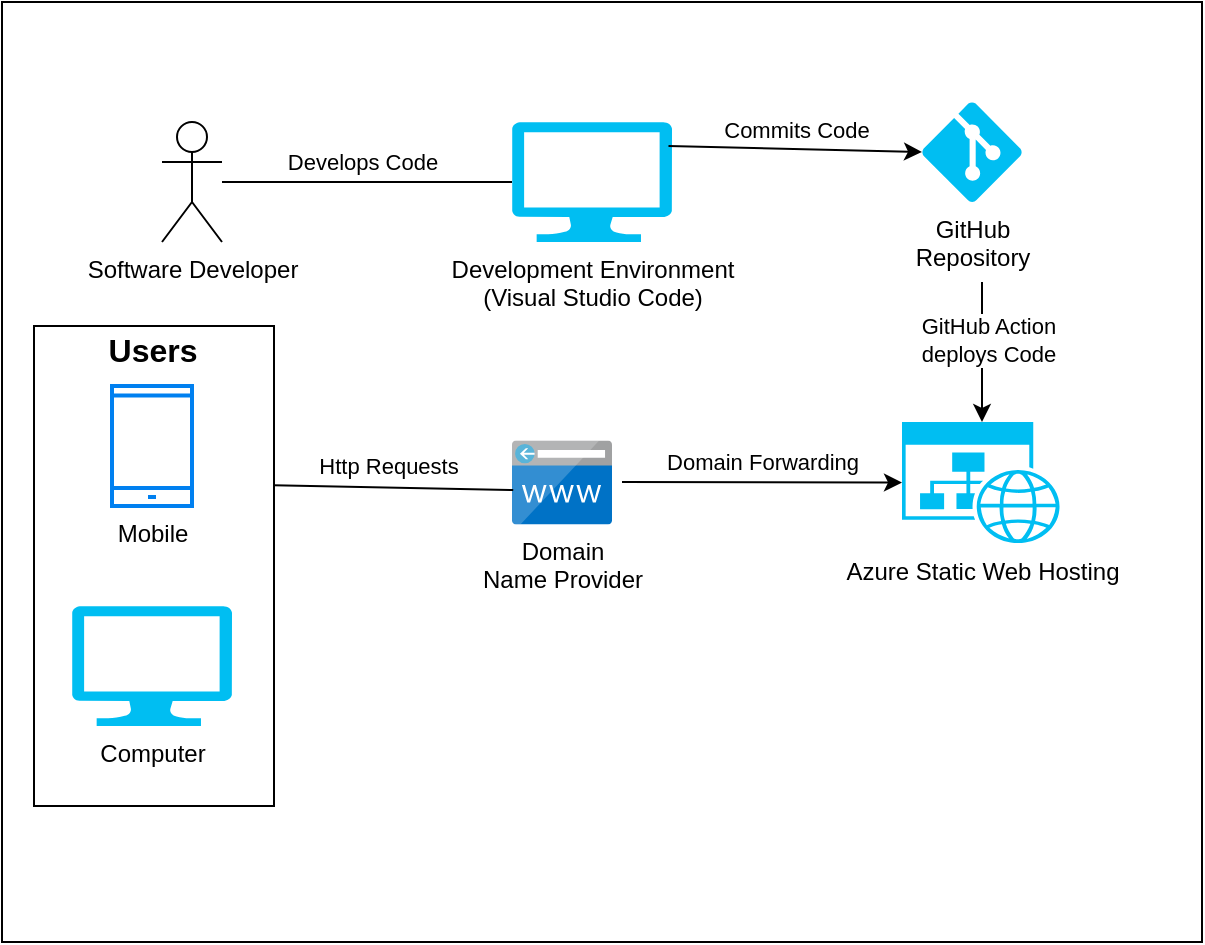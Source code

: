 <mxfile version="22.1.16" type="device">
  <diagram name="Page-1" id="8_hTJTNPzm-TBV7U2eVF">
    <mxGraphModel dx="1050" dy="522" grid="1" gridSize="10" guides="1" tooltips="1" connect="1" arrows="1" fold="1" page="1" pageScale="1" pageWidth="827" pageHeight="1169" math="0" shadow="0">
      <root>
        <mxCell id="0" />
        <mxCell id="1" parent="0" />
        <mxCell id="okxLcLfF9Hd3wLIsB-na-40" value="" style="rounded=0;whiteSpace=wrap;html=1;" vertex="1" parent="1">
          <mxGeometry y="250" width="600" height="470" as="geometry" />
        </mxCell>
        <mxCell id="okxLcLfF9Hd3wLIsB-na-36" value="" style="rounded=0;whiteSpace=wrap;html=1;" vertex="1" parent="1">
          <mxGeometry x="16" y="412" width="120" height="240" as="geometry" />
        </mxCell>
        <mxCell id="okxLcLfF9Hd3wLIsB-na-5" value="Software Developer" style="shape=umlActor;verticalLabelPosition=bottom;verticalAlign=top;html=1;outlineConnect=0;" vertex="1" parent="1">
          <mxGeometry x="80" y="310" width="30" height="60" as="geometry" />
        </mxCell>
        <mxCell id="okxLcLfF9Hd3wLIsB-na-7" value="Development Environment&lt;br&gt;(Visual Studio Code)" style="verticalLabelPosition=bottom;html=1;verticalAlign=top;align=center;strokeColor=none;fillColor=#00BEF2;shape=mxgraph.azure.computer;pointerEvents=1;" vertex="1" parent="1">
          <mxGeometry x="255" y="310" width="80" height="60" as="geometry" />
        </mxCell>
        <mxCell id="okxLcLfF9Hd3wLIsB-na-12" value="GitHub&lt;br&gt;Repository" style="verticalLabelPosition=bottom;html=1;verticalAlign=top;align=center;strokeColor=none;fillColor=#00BEF2;shape=mxgraph.azure.git_repository;" vertex="1" parent="1">
          <mxGeometry x="460" y="300" width="50" height="50" as="geometry" />
        </mxCell>
        <mxCell id="okxLcLfF9Hd3wLIsB-na-16" value="Azure Static Web Hosting" style="verticalLabelPosition=bottom;html=1;verticalAlign=top;align=center;strokeColor=none;fillColor=#00BEF2;shape=mxgraph.azure.website_generic;pointerEvents=1;" vertex="1" parent="1">
          <mxGeometry x="450" y="460" width="80" height="60.5" as="geometry" />
        </mxCell>
        <mxCell id="okxLcLfF9Hd3wLIsB-na-17" value="Domain &lt;br&gt;Name Provider" style="image;sketch=0;aspect=fixed;html=1;points=[];align=center;fontSize=12;image=img/lib/mscae/CustomDomain.svg;" vertex="1" parent="1">
          <mxGeometry x="255" y="469.25" width="50" height="42" as="geometry" />
        </mxCell>
        <mxCell id="okxLcLfF9Hd3wLIsB-na-20" value="Mobile" style="html=1;verticalLabelPosition=bottom;align=center;labelBackgroundColor=#ffffff;verticalAlign=top;strokeWidth=2;strokeColor=#0080F0;shadow=0;dashed=0;shape=mxgraph.ios7.icons.smartphone;" vertex="1" parent="1">
          <mxGeometry x="55" y="442" width="40" height="60" as="geometry" />
        </mxCell>
        <mxCell id="okxLcLfF9Hd3wLIsB-na-21" value="Computer" style="verticalLabelPosition=bottom;html=1;verticalAlign=top;align=center;strokeColor=none;fillColor=#00BEF2;shape=mxgraph.azure.computer;pointerEvents=1;" vertex="1" parent="1">
          <mxGeometry x="35" y="552" width="80" height="60" as="geometry" />
        </mxCell>
        <mxCell id="okxLcLfF9Hd3wLIsB-na-22" value="" style="endArrow=none;html=1;rounded=0;entryX=0;entryY=0.5;entryDx=0;entryDy=0;entryPerimeter=0;" edge="1" parent="1" source="okxLcLfF9Hd3wLIsB-na-5" target="okxLcLfF9Hd3wLIsB-na-7">
          <mxGeometry width="50" height="50" relative="1" as="geometry">
            <mxPoint x="160" y="370" as="sourcePoint" />
            <mxPoint x="210" y="320" as="targetPoint" />
          </mxGeometry>
        </mxCell>
        <mxCell id="okxLcLfF9Hd3wLIsB-na-23" value="Develops Code" style="edgeLabel;html=1;align=center;verticalAlign=middle;resizable=0;points=[];" vertex="1" connectable="0" parent="okxLcLfF9Hd3wLIsB-na-22">
          <mxGeometry x="0.225" y="-3" relative="1" as="geometry">
            <mxPoint x="-19" y="-13" as="offset" />
          </mxGeometry>
        </mxCell>
        <mxCell id="okxLcLfF9Hd3wLIsB-na-29" value="" style="endArrow=classic;html=1;rounded=0;entryX=0;entryY=0.5;entryDx=0;entryDy=0;entryPerimeter=0;" edge="1" parent="1" target="okxLcLfF9Hd3wLIsB-na-16">
          <mxGeometry width="50" height="50" relative="1" as="geometry">
            <mxPoint x="310" y="490" as="sourcePoint" />
            <mxPoint x="410" y="450" as="targetPoint" />
          </mxGeometry>
        </mxCell>
        <mxCell id="okxLcLfF9Hd3wLIsB-na-30" value="Domain Forwarding" style="edgeLabel;html=1;align=center;verticalAlign=middle;resizable=0;points=[];" vertex="1" connectable="0" parent="okxLcLfF9Hd3wLIsB-na-29">
          <mxGeometry x="0.354" y="1" relative="1" as="geometry">
            <mxPoint x="-25" y="-9" as="offset" />
          </mxGeometry>
        </mxCell>
        <mxCell id="okxLcLfF9Hd3wLIsB-na-31" value="" style="endArrow=classic;html=1;rounded=0;entryX=0.5;entryY=0;entryDx=0;entryDy=0;entryPerimeter=0;" edge="1" parent="1" target="okxLcLfF9Hd3wLIsB-na-16">
          <mxGeometry width="50" height="50" relative="1" as="geometry">
            <mxPoint x="490" y="390" as="sourcePoint" />
            <mxPoint x="480" y="410" as="targetPoint" />
          </mxGeometry>
        </mxCell>
        <mxCell id="okxLcLfF9Hd3wLIsB-na-32" value="GitHub Action&lt;br&gt;deploys Code" style="edgeLabel;html=1;align=center;verticalAlign=middle;resizable=0;points=[];" vertex="1" connectable="0" parent="okxLcLfF9Hd3wLIsB-na-31">
          <mxGeometry x="-0.177" y="3" relative="1" as="geometry">
            <mxPoint as="offset" />
          </mxGeometry>
        </mxCell>
        <mxCell id="okxLcLfF9Hd3wLIsB-na-33" value="" style="endArrow=classic;html=1;rounded=0;exitX=0.978;exitY=0.2;exitDx=0;exitDy=0;exitPerimeter=0;entryX=0;entryY=0.5;entryDx=0;entryDy=0;entryPerimeter=0;" edge="1" parent="1" source="okxLcLfF9Hd3wLIsB-na-7" target="okxLcLfF9Hd3wLIsB-na-12">
          <mxGeometry width="50" height="50" relative="1" as="geometry">
            <mxPoint x="370" y="340" as="sourcePoint" />
            <mxPoint x="420" y="290" as="targetPoint" />
          </mxGeometry>
        </mxCell>
        <mxCell id="okxLcLfF9Hd3wLIsB-na-34" value="Commits Code" style="edgeLabel;html=1;align=center;verticalAlign=middle;resizable=0;points=[];" vertex="1" connectable="0" parent="okxLcLfF9Hd3wLIsB-na-33">
          <mxGeometry x="0.207" y="3" relative="1" as="geometry">
            <mxPoint x="-13" y="-7" as="offset" />
          </mxGeometry>
        </mxCell>
        <mxCell id="okxLcLfF9Hd3wLIsB-na-37" value="&lt;font style=&quot;font-size: 16px;&quot;&gt;&lt;b&gt;Users&lt;/b&gt;&lt;/font&gt;" style="text;html=1;align=center;verticalAlign=middle;resizable=0;points=[];autosize=1;strokeColor=none;fillColor=none;" vertex="1" parent="1">
          <mxGeometry x="40" y="409" width="70" height="30" as="geometry" />
        </mxCell>
        <mxCell id="okxLcLfF9Hd3wLIsB-na-38" value="" style="endArrow=none;html=1;rounded=0;exitX=0.997;exitY=0.332;exitDx=0;exitDy=0;exitPerimeter=0;entryX=0.012;entryY=0.589;entryDx=0;entryDy=0;entryPerimeter=0;" edge="1" parent="1" source="okxLcLfF9Hd3wLIsB-na-36" target="okxLcLfF9Hd3wLIsB-na-17">
          <mxGeometry width="50" height="50" relative="1" as="geometry">
            <mxPoint x="190" y="510" as="sourcePoint" />
            <mxPoint x="240" y="460" as="targetPoint" />
          </mxGeometry>
        </mxCell>
        <mxCell id="okxLcLfF9Hd3wLIsB-na-39" value="Http Requests" style="edgeLabel;html=1;align=center;verticalAlign=middle;resizable=0;points=[];" vertex="1" connectable="0" parent="okxLcLfF9Hd3wLIsB-na-38">
          <mxGeometry x="-0.178" y="3" relative="1" as="geometry">
            <mxPoint x="8" y="-8" as="offset" />
          </mxGeometry>
        </mxCell>
      </root>
    </mxGraphModel>
  </diagram>
</mxfile>
